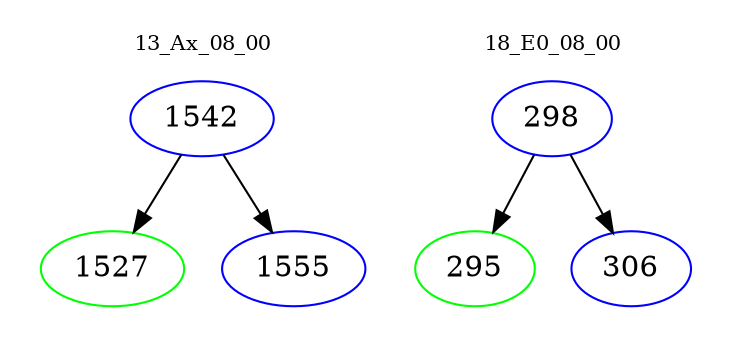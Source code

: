 digraph{
subgraph cluster_0 {
color = white
label = "13_Ax_08_00";
fontsize=10;
T0_1542 [label="1542", color="blue"]
T0_1542 -> T0_1527 [color="black"]
T0_1527 [label="1527", color="green"]
T0_1542 -> T0_1555 [color="black"]
T0_1555 [label="1555", color="blue"]
}
subgraph cluster_1 {
color = white
label = "18_E0_08_00";
fontsize=10;
T1_298 [label="298", color="blue"]
T1_298 -> T1_295 [color="black"]
T1_295 [label="295", color="green"]
T1_298 -> T1_306 [color="black"]
T1_306 [label="306", color="blue"]
}
}

